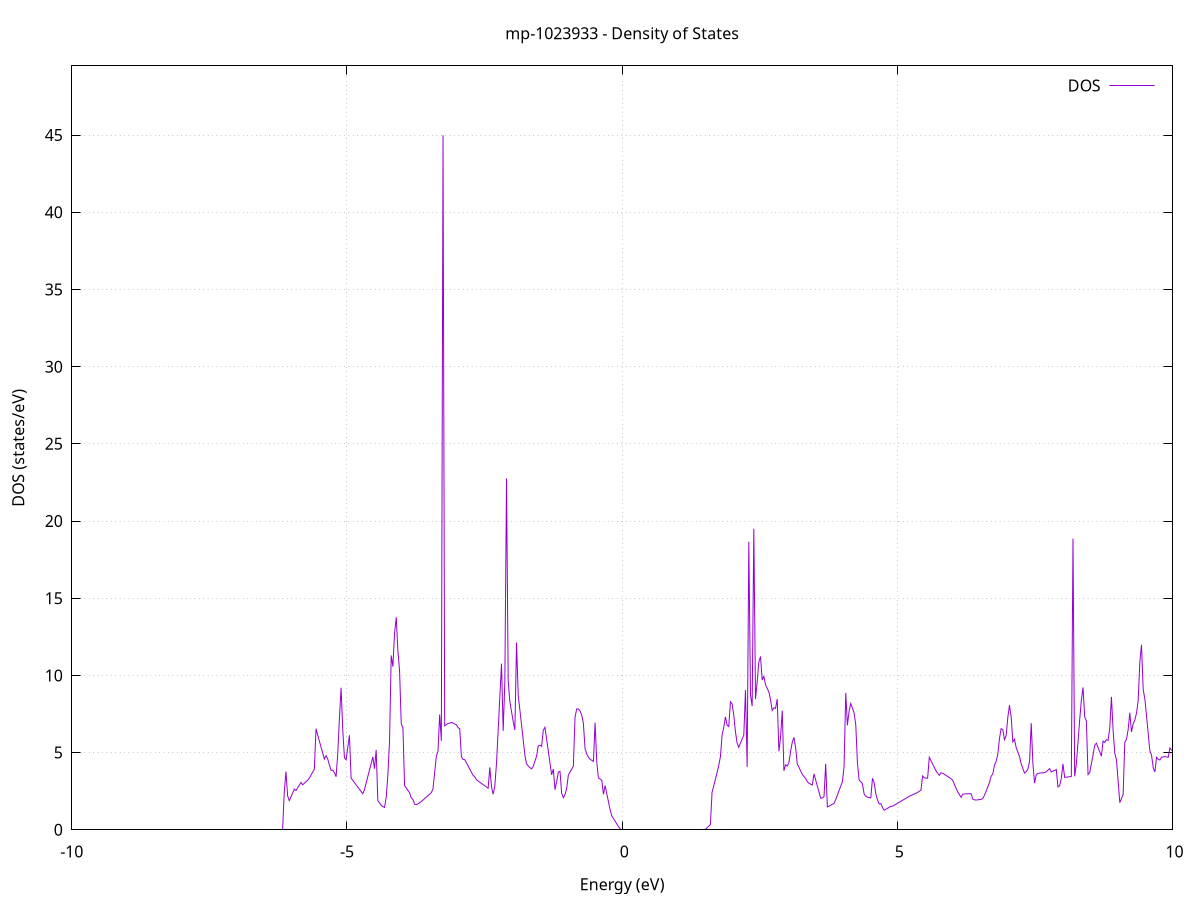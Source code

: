 set title 'mp-1023933 - Density of States'
set xlabel 'Energy (eV)'
set ylabel 'DOS (states/eV)'
set grid
set xrange [-10:10]
set yrange [0:49.481]
set xzeroaxis lt -1
set terminal png size 800,600
set output 'mp-1023933_dos_gnuplot.png'
plot '-' using 1:2 with lines title 'DOS'
-41.086800 0.000000
-41.056500 0.000000
-41.026100 0.000000
-40.995700 0.000000
-40.965400 0.000000
-40.935000 0.000000
-40.904600 0.000000
-40.874300 0.000000
-40.843900 0.000000
-40.813600 0.000000
-40.783200 0.000000
-40.752800 0.000000
-40.722500 0.000000
-40.692100 0.000000
-40.661700 0.000000
-40.631400 0.000000
-40.601000 0.000000
-40.570700 0.000000
-40.540300 0.000000
-40.509900 0.000000
-40.479600 0.000000
-40.449200 0.000000
-40.418800 0.000000
-40.388500 0.000000
-40.358100 0.000000
-40.327800 0.000000
-40.297400 0.000000
-40.267000 0.000000
-40.236700 0.000000
-40.206300 0.000000
-40.175900 0.000000
-40.145600 0.000000
-40.115200 0.000000
-40.084900 0.000000
-40.054500 0.000000
-40.024100 0.000000
-39.993800 0.000000
-39.963400 0.000000
-39.933000 0.000000
-39.902700 0.000000
-39.872300 0.000000
-39.841900 0.000000
-39.811600 0.000000
-39.781200 0.000000
-39.750900 0.000000
-39.720500 0.000000
-39.690100 0.000000
-39.659800 0.000000
-39.629400 0.000000
-39.599000 0.000000
-39.568700 0.000000
-39.538300 0.000000
-39.508000 0.000000
-39.477600 0.000000
-39.447200 0.000000
-39.416900 0.000000
-39.386500 0.000000
-39.356100 0.000000
-39.325800 0.000000
-39.295400 0.000000
-39.265100 0.000000
-39.234700 0.000000
-39.204300 0.000000
-39.174000 0.000000
-39.143600 0.000000
-39.113200 0.000000
-39.082900 0.000000
-39.052500 0.000000
-39.022200 0.000000
-38.991800 0.000000
-38.961400 0.000000
-38.931100 0.000000
-38.900700 0.000000
-38.870300 0.000000
-38.840000 0.000000
-38.809600 0.000000
-38.779300 0.000000
-38.748900 0.000000
-38.718500 0.000000
-38.688200 0.000000
-38.657800 0.000000
-38.627400 0.000000
-38.597100 0.000000
-38.566700 0.000000
-38.536300 0.000000
-38.506000 0.000000
-38.475600 0.000000
-38.445300 0.000000
-38.414900 0.000000
-38.384500 0.000000
-38.354200 0.000000
-38.323800 29.496400
-38.293400 58.348900
-38.263100 19.267800
-38.232700 28.532500
-38.202400 106.296200
-38.172000 66.115600
-38.141600 41.484200
-38.111300 0.000000
-38.080900 0.000000
-38.050500 0.000000
-38.020200 0.000000
-37.989800 0.000000
-37.959500 0.000000
-37.929100 0.000000
-37.898700 0.000000
-37.868400 0.000000
-37.838000 0.000000
-37.807600 0.000000
-37.777300 0.000000
-37.746900 0.000000
-37.716600 0.000000
-37.686200 0.000000
-37.655800 0.000000
-37.625500 0.000000
-37.595100 0.000000
-37.564700 0.000000
-37.534400 0.000000
-37.504000 0.000000
-37.473600 0.000000
-37.443300 0.000000
-37.412900 0.000000
-37.382600 0.000000
-37.352200 0.000000
-37.321800 0.000000
-37.291500 0.000000
-37.261100 0.000000
-37.230700 0.000000
-37.200400 0.000000
-37.170000 0.000000
-37.139700 0.000000
-37.109300 0.000000
-37.078900 0.000000
-37.048600 0.000000
-37.018200 0.000000
-36.987800 0.000000
-36.957500 0.000000
-36.927100 0.000000
-36.896800 0.000000
-36.866400 0.000000
-36.836000 0.000000
-36.805700 0.000000
-36.775300 0.000000
-36.744900 0.000000
-36.714600 0.000000
-36.684200 0.000000
-36.653900 0.000000
-36.623500 0.000000
-36.593100 0.000000
-36.562800 0.000000
-36.532400 0.000000
-36.502000 0.000000
-36.471700 0.000000
-36.441300 0.000000
-36.411000 0.000000
-36.380600 0.000000
-36.350200 0.000000
-36.319900 0.000000
-36.289500 0.000000
-36.259100 0.000000
-36.228800 0.000000
-36.198400 0.000000
-36.168000 0.000000
-36.137700 0.000000
-36.107300 0.000000
-36.077000 0.000000
-36.046600 0.000000
-36.016200 0.000000
-35.985900 0.000000
-35.955500 0.000000
-35.925100 0.000000
-35.894800 0.000000
-35.864400 0.000000
-35.834100 0.000000
-35.803700 0.000000
-35.773300 0.000000
-35.743000 0.000000
-35.712600 0.000000
-35.682200 0.000000
-35.651900 0.000000
-35.621500 0.000000
-35.591200 0.000000
-35.560800 0.000000
-35.530400 0.000000
-35.500100 0.000000
-35.469700 0.000000
-35.439300 0.000000
-35.409000 0.000000
-35.378600 0.000000
-35.348300 0.000000
-35.317900 0.000000
-35.287500 0.000000
-35.257200 0.000000
-35.226800 0.000000
-35.196400 0.000000
-35.166100 0.000000
-35.135700 0.000000
-35.105400 0.000000
-35.075000 0.000000
-35.044600 0.000000
-35.014300 0.000000
-34.983900 0.000000
-34.953500 0.000000
-34.923200 0.000000
-34.892800 0.000000
-34.862400 0.000000
-34.832100 0.000000
-34.801700 0.000000
-34.771400 0.000000
-34.741000 0.000000
-34.710600 0.000000
-34.680300 0.000000
-34.649900 0.000000
-34.619500 0.000000
-34.589200 0.000000
-34.558800 0.000000
-34.528500 0.000000
-34.498100 0.000000
-34.467700 0.000000
-34.437400 0.000000
-34.407000 0.000000
-34.376600 0.000000
-34.346300 0.000000
-34.315900 0.000000
-34.285600 0.000000
-34.255200 0.000000
-34.224800 0.000000
-34.194500 0.000000
-34.164100 0.000000
-34.133700 0.000000
-34.103400 0.000000
-34.073000 0.000000
-34.042700 0.000000
-34.012300 0.000000
-33.981900 0.000000
-33.951600 0.000000
-33.921200 0.000000
-33.890800 0.000000
-33.860500 0.000000
-33.830100 0.000000
-33.799700 0.000000
-33.769400 0.000000
-33.739000 0.000000
-33.708700 0.000000
-33.678300 0.000000
-33.647900 0.000000
-33.617600 0.000000
-33.587200 0.000000
-33.556800 0.000000
-33.526500 0.000000
-33.496100 0.000000
-33.465800 0.000000
-33.435400 0.000000
-33.405000 0.000000
-33.374700 0.000000
-33.344300 0.000000
-33.313900 0.000000
-33.283600 0.000000
-33.253200 0.000000
-33.222900 0.000000
-33.192500 0.000000
-33.162100 0.000000
-33.131800 0.000000
-33.101400 0.000000
-33.071000 0.000000
-33.040700 0.000000
-33.010300 0.000000
-32.980000 0.000000
-32.949600 0.000000
-32.919200 0.000000
-32.888900 0.000000
-32.858500 0.000000
-32.828100 0.000000
-32.797800 0.000000
-32.767400 0.000000
-32.737100 0.000000
-32.706700 0.000000
-32.676300 0.000000
-32.646000 0.000000
-32.615600 0.000000
-32.585200 0.000000
-32.554900 0.000000
-32.524500 0.000000
-32.494100 0.000000
-32.463800 0.000000
-32.433400 0.000000
-32.403100 0.000000
-32.372700 0.000000
-32.342300 0.000000
-32.312000 0.000000
-32.281600 0.000000
-32.251200 0.000000
-32.220900 0.000000
-32.190500 0.000000
-32.160200 0.000000
-32.129800 0.000000
-32.099400 0.000000
-32.069100 0.000000
-32.038700 0.000000
-32.008300 0.000000
-31.978000 0.000000
-31.947600 0.000000
-31.917300 0.000000
-31.886900 0.000000
-31.856500 0.000000
-31.826200 0.000000
-31.795800 0.000000
-31.765400 0.000000
-31.735100 0.000000
-31.704700 0.000000
-31.674400 0.000000
-31.644000 0.000000
-31.613600 0.000000
-31.583300 0.000000
-31.552900 0.000000
-31.522500 0.000000
-31.492200 0.000000
-31.461800 0.000000
-31.431500 0.000000
-31.401100 0.000000
-31.370700 0.000000
-31.340400 0.000000
-31.310000 0.000000
-31.279600 0.000000
-31.249300 0.000000
-31.218900 0.000000
-31.188500 0.000000
-31.158200 0.000000
-31.127800 0.000000
-31.097500 0.000000
-31.067100 0.000000
-31.036700 0.000000
-31.006400 0.000000
-30.976000 0.000000
-30.945600 0.000000
-30.915300 0.000000
-30.884900 0.000000
-30.854600 0.000000
-30.824200 0.000000
-30.793800 0.000000
-30.763500 0.000000
-30.733100 0.000000
-30.702700 0.000000
-30.672400 0.000000
-30.642000 0.000000
-30.611700 0.000000
-30.581300 0.000000
-30.550900 0.000000
-30.520600 0.000000
-30.490200 0.000000
-30.459800 0.000000
-30.429500 0.000000
-30.399100 0.000000
-30.368800 0.000000
-30.338400 0.000000
-30.308000 0.000000
-30.277700 0.000000
-30.247300 0.000000
-30.216900 0.000000
-30.186600 0.000000
-30.156200 0.000000
-30.125900 0.000000
-30.095500 0.000000
-30.065100 0.000000
-30.034800 0.000000
-30.004400 0.000000
-29.974000 0.000000
-29.943700 0.000000
-29.913300 0.000000
-29.882900 0.000000
-29.852600 0.000000
-29.822200 0.000000
-29.791900 0.000000
-29.761500 0.000000
-29.731100 0.000000
-29.700800 0.000000
-29.670400 0.000000
-29.640000 0.000000
-29.609700 0.000000
-29.579300 0.000000
-29.549000 0.000000
-29.518600 0.000000
-29.488200 0.000000
-29.457900 0.000000
-29.427500 0.000000
-29.397100 0.000000
-29.366800 0.000000
-29.336400 0.000000
-29.306100 0.000000
-29.275700 0.000000
-29.245300 0.000000
-29.215000 0.000000
-29.184600 0.000000
-29.154200 0.000000
-29.123900 0.000000
-29.093500 0.000000
-29.063200 0.000000
-29.032800 0.000000
-29.002400 0.000000
-28.972100 0.000000
-28.941700 0.000000
-28.911300 0.000000
-28.881000 0.000000
-28.850600 0.000000
-28.820200 0.000000
-28.789900 0.000000
-28.759500 0.000000
-28.729200 0.000000
-28.698800 0.000000
-28.668400 0.000000
-28.638100 0.000000
-28.607700 0.000000
-28.577300 0.000000
-28.547000 0.000000
-28.516600 0.000000
-28.486300 0.000000
-28.455900 0.000000
-28.425500 0.000000
-28.395200 0.000000
-28.364800 0.000000
-28.334400 0.000000
-28.304100 0.000000
-28.273700 0.000000
-28.243400 0.000000
-28.213000 0.000000
-28.182600 0.000000
-28.152300 0.000000
-28.121900 0.000000
-28.091500 0.000000
-28.061200 0.000000
-28.030800 0.000000
-28.000500 0.000000
-27.970100 0.000000
-27.939700 0.000000
-27.909400 0.000000
-27.879000 0.000000
-27.848600 0.000000
-27.818300 0.000000
-27.787900 0.000000
-27.757600 0.000000
-27.727200 0.000000
-27.696800 0.000000
-27.666500 0.000000
-27.636100 0.000000
-27.605700 0.000000
-27.575400 0.000000
-27.545000 0.000000
-27.514600 0.000000
-27.484300 0.000000
-27.453900 0.000000
-27.423600 0.000000
-27.393200 0.000000
-27.362800 0.000000
-27.332500 0.000000
-27.302100 0.000000
-27.271700 0.000000
-27.241400 0.000000
-27.211000 0.000000
-27.180700 0.000000
-27.150300 0.000000
-27.119900 0.000000
-27.089600 0.000000
-27.059200 0.000000
-27.028800 0.000000
-26.998500 0.000000
-26.968100 0.000000
-26.937800 0.000000
-26.907400 0.000000
-26.877000 0.000000
-26.846700 0.000000
-26.816300 0.000000
-26.785900 0.000000
-26.755600 0.000000
-26.725200 0.000000
-26.694900 0.000000
-26.664500 0.000000
-26.634100 0.000000
-26.603800 0.000000
-26.573400 0.000000
-26.543000 0.000000
-26.512700 0.000000
-26.482300 0.000000
-26.452000 0.000000
-26.421600 0.000000
-26.391200 0.000000
-26.360900 0.000000
-26.330500 0.000000
-26.300100 0.000000
-26.269800 0.000000
-26.239400 0.000000
-26.209000 0.000000
-26.178700 0.000000
-26.148300 0.000000
-26.118000 0.000000
-26.087600 0.000000
-26.057200 0.000000
-26.026900 0.000000
-25.996500 0.000000
-25.966100 0.000000
-25.935800 0.000000
-25.905400 0.000000
-25.875100 0.000000
-25.844700 0.000000
-25.814300 0.000000
-25.784000 0.000000
-25.753600 0.000000
-25.723200 0.000000
-25.692900 0.000000
-25.662500 0.000000
-25.632200 0.000000
-25.601800 0.000000
-25.571400 0.000000
-25.541100 0.000000
-25.510700 0.000000
-25.480300 0.000000
-25.450000 0.000000
-25.419600 0.000000
-25.389300 0.000000
-25.358900 0.000000
-25.328500 0.000000
-25.298200 0.000000
-25.267800 0.000000
-25.237400 0.000000
-25.207100 0.000000
-25.176700 0.000000
-25.146400 0.000000
-25.116000 0.000000
-25.085600 0.000000
-25.055300 0.000000
-25.024900 0.000000
-24.994500 0.000000
-24.964200 0.000000
-24.933800 0.000000
-24.903400 0.000000
-24.873100 0.000000
-24.842700 0.000000
-24.812400 0.000000
-24.782000 0.000000
-24.751600 0.000000
-24.721300 0.000000
-24.690900 0.000000
-24.660500 0.000000
-24.630200 0.000000
-24.599800 0.000000
-24.569500 0.000000
-24.539100 0.000000
-24.508700 0.000000
-24.478400 0.000000
-24.448000 0.000000
-24.417600 0.000000
-24.387300 0.000000
-24.356900 0.000000
-24.326600 0.000000
-24.296200 0.000000
-24.265800 0.000000
-24.235500 0.000000
-24.205100 0.000000
-24.174700 0.000000
-24.144400 0.000000
-24.114000 0.000000
-24.083700 0.000000
-24.053300 0.000000
-24.022900 0.000000
-23.992600 0.000000
-23.962200 0.000000
-23.931800 0.000000
-23.901500 0.000000
-23.871100 0.000000
-23.840700 0.000000
-23.810400 0.000000
-23.780000 0.000000
-23.749700 0.000000
-23.719300 0.000000
-23.688900 0.000000
-23.658600 0.000000
-23.628200 0.000000
-23.597800 0.000000
-23.567500 0.000000
-23.537100 0.000000
-23.506800 0.000000
-23.476400 0.000000
-23.446000 0.000000
-23.415700 0.000000
-23.385300 0.000000
-23.354900 0.000000
-23.324600 0.000000
-23.294200 0.000000
-23.263900 0.000000
-23.233500 0.000000
-23.203100 0.000000
-23.172800 0.000000
-23.142400 0.000000
-23.112000 0.000000
-23.081700 0.000000
-23.051300 0.000000
-23.021000 0.000000
-22.990600 0.000000
-22.960200 0.000000
-22.929900 0.000000
-22.899500 0.000000
-22.869100 0.000000
-22.838800 0.000000
-22.808400 0.000000
-22.778100 0.000000
-22.747700 0.000000
-22.717300 0.000000
-22.687000 0.000000
-22.656600 0.000000
-22.626200 0.000000
-22.595900 0.000000
-22.565500 0.000000
-22.535100 0.000000
-22.504800 0.000000
-22.474400 0.000000
-22.444100 0.000000
-22.413700 0.000000
-22.383300 0.000000
-22.353000 0.000000
-22.322600 0.000000
-22.292200 0.000000
-22.261900 0.000000
-22.231500 0.000000
-22.201200 0.000000
-22.170800 0.000000
-22.140400 0.000000
-22.110100 0.000000
-22.079700 0.000000
-22.049300 0.000000
-22.019000 0.000000
-21.988600 0.000000
-21.958300 0.000000
-21.927900 0.000000
-21.897500 0.000000
-21.867200 0.000000
-21.836800 0.000000
-21.806400 0.000000
-21.776100 0.000000
-21.745700 0.000000
-21.715400 0.000000
-21.685000 0.000000
-21.654600 0.000000
-21.624300 0.000000
-21.593900 0.000000
-21.563500 0.000000
-21.533200 0.000000
-21.502800 0.000000
-21.472500 0.000000
-21.442100 0.000000
-21.411700 0.000000
-21.381400 0.000000
-21.351000 0.000000
-21.320600 0.000000
-21.290300 0.000000
-21.259900 0.000000
-21.229500 0.000000
-21.199200 0.000000
-21.168800 0.000000
-21.138500 0.000000
-21.108100 0.000000
-21.077700 0.000000
-21.047400 0.000000
-21.017000 0.000000
-20.986600 0.000000
-20.956300 0.000000
-20.925900 0.000000
-20.895600 0.000000
-20.865200 0.000000
-20.834800 0.000000
-20.804500 0.000000
-20.774100 0.000000
-20.743700 0.000000
-20.713400 0.000000
-20.683000 0.000000
-20.652700 0.000000
-20.622300 0.000000
-20.591900 0.000000
-20.561600 0.000000
-20.531200 0.000000
-20.500800 0.000000
-20.470500 0.000000
-20.440100 0.000000
-20.409800 0.000000
-20.379400 0.000000
-20.349000 0.000000
-20.318700 0.000000
-20.288300 0.000000
-20.257900 0.000000
-20.227600 0.000000
-20.197200 0.000000
-20.166900 0.000000
-20.136500 0.000000
-20.106100 0.000000
-20.075800 0.000000
-20.045400 0.000000
-20.015000 0.000000
-19.984700 0.000000
-19.954300 0.000000
-19.923900 0.000000
-19.893600 0.000000
-19.863200 0.000000
-19.832900 0.000000
-19.802500 0.000000
-19.772100 0.000000
-19.741800 0.000000
-19.711400 0.000000
-19.681000 0.000000
-19.650700 0.000000
-19.620300 0.000000
-19.590000 0.000000
-19.559600 0.000000
-19.529200 0.000000
-19.498900 0.000000
-19.468500 0.000000
-19.438100 0.000000
-19.407800 0.000000
-19.377400 0.000000
-19.347100 0.000000
-19.316700 0.000000
-19.286300 0.000000
-19.256000 0.000000
-19.225600 0.000000
-19.195200 0.000000
-19.164900 0.000000
-19.134500 0.000000
-19.104200 0.000000
-19.073800 0.000000
-19.043400 0.000000
-19.013100 0.000000
-18.982700 0.000000
-18.952300 0.000000
-18.922000 0.000000
-18.891600 0.000000
-18.861200 0.000000
-18.830900 0.000000
-18.800500 0.000000
-18.770200 0.000000
-18.739800 0.000000
-18.709400 0.000000
-18.679100 0.000000
-18.648700 0.000000
-18.618300 0.000000
-18.588000 0.000000
-18.557600 0.000000
-18.527300 0.000000
-18.496900 0.000000
-18.466500 0.000000
-18.436200 0.000000
-18.405800 0.000000
-18.375400 0.000000
-18.345100 0.000000
-18.314700 0.000000
-18.284400 0.000000
-18.254000 0.000000
-18.223600 0.000000
-18.193300 0.000000
-18.162900 0.000000
-18.132500 0.000000
-18.102200 0.000000
-18.071800 0.000000
-18.041500 0.000000
-18.011100 0.000000
-17.980700 0.000000
-17.950400 0.000000
-17.920000 0.000000
-17.889600 0.000000
-17.859300 0.000000
-17.828900 0.000000
-17.798600 0.000000
-17.768200 0.000000
-17.737800 0.000000
-17.707500 0.000000
-17.677100 0.000000
-17.646700 0.000000
-17.616400 0.000000
-17.586000 0.000000
-17.555600 0.000000
-17.525300 0.000000
-17.494900 0.000000
-17.464600 0.000000
-17.434200 0.000000
-17.403800 0.000000
-17.373500 0.000000
-17.343100 0.000000
-17.312700 0.000000
-17.282400 0.000000
-17.252000 0.000000
-17.221700 0.000000
-17.191300 0.000000
-17.160900 0.000000
-17.130600 0.000000
-17.100200 0.000000
-17.069800 0.000000
-17.039500 0.000000
-17.009100 0.000000
-16.978800 0.000000
-16.948400 0.000000
-16.918000 0.000000
-16.887700 0.000000
-16.857300 0.000000
-16.826900 0.000000
-16.796600 0.000000
-16.766200 0.000000
-16.735900 0.000000
-16.705500 0.000000
-16.675100 0.000000
-16.644800 0.000000
-16.614400 0.000000
-16.584000 0.000000
-16.553700 0.000000
-16.523300 0.000000
-16.493000 0.000000
-16.462600 0.000000
-16.432200 0.000000
-16.401900 0.000000
-16.371500 0.000000
-16.341100 0.000000
-16.310800 0.000000
-16.280400 0.000000
-16.250000 0.000000
-16.219700 0.000000
-16.189300 0.000000
-16.159000 0.000000
-16.128600 0.000000
-16.098200 0.000000
-16.067900 0.000000
-16.037500 0.000000
-16.007100 0.000000
-15.976800 0.000000
-15.946400 0.000000
-15.916100 0.000000
-15.885700 0.000000
-15.855300 0.000000
-15.825000 0.000000
-15.794600 0.000000
-15.764200 0.000000
-15.733900 0.000000
-15.703500 0.000000
-15.673200 0.000000
-15.642800 0.000000
-15.612400 0.000000
-15.582100 0.000000
-15.551700 0.000000
-15.521300 0.000000
-15.491000 0.000000
-15.460600 0.000000
-15.430300 0.000000
-15.399900 0.000000
-15.369500 0.000000
-15.339200 0.000000
-15.308800 0.000000
-15.278400 0.000000
-15.248100 0.000000
-15.217700 0.000000
-15.187400 0.000000
-15.157000 0.000000
-15.126600 0.000000
-15.096300 0.000000
-15.065900 0.000000
-15.035500 0.000000
-15.005200 0.000000
-14.974800 0.000000
-14.944400 0.000000
-14.914100 0.000000
-14.883700 0.000000
-14.853400 0.000000
-14.823000 0.000000
-14.792600 0.000000
-14.762300 0.000000
-14.731900 0.000000
-14.701500 0.000000
-14.671200 0.000000
-14.640800 0.134700
-14.610500 0.424600
-14.580100 0.714500
-14.549700 1.004400
-14.519400 1.294300
-14.489000 1.584200
-14.458600 0.914800
-14.428300 0.944900
-14.397900 0.974900
-14.367600 1.005000
-14.337200 1.035000
-14.306800 1.065100
-14.276500 1.095100
-14.246100 1.125200
-14.215700 1.155200
-14.185400 1.185300
-14.155000 1.215400
-14.124700 1.215500
-14.094300 1.206200
-14.063900 1.196900
-14.033600 1.187600
-14.003200 1.178300
-13.972800 1.188600
-13.942500 1.207400
-13.912100 1.226300
-13.881700 1.245100
-13.851400 1.263900
-13.821000 1.282700
-13.790700 1.301500
-13.760300 1.320300
-13.729900 1.339100
-13.699600 1.357900
-13.669200 1.376800
-13.638800 1.395600
-13.608500 1.414400
-13.578100 1.448000
-13.547800 1.494300
-13.517400 1.528400
-13.487000 1.562400
-13.456700 1.596500
-13.426300 1.940300
-13.395900 2.917000
-13.365600 4.099300
-13.335200 4.200800
-13.304900 3.703500
-13.274500 3.863900
-13.244100 4.024200
-13.213800 4.184600
-13.183400 4.337000
-13.153000 4.397000
-13.122700 4.406500
-13.092300 4.447800
-13.062000 4.560500
-13.031600 4.712700
-13.001200 5.090900
-12.970900 5.486300
-12.940500 5.897900
-12.910100 6.309500
-12.879800 6.816300
-12.849400 7.305100
-12.819100 9.282100
-12.788700 8.605200
-12.758300 7.947500
-12.728000 7.294800
-12.697600 6.767500
-12.667200 7.798800
-12.636900 8.864500
-12.606500 9.169500
-12.576100 10.000600
-12.545800 12.288400
-12.515400 10.284600
-12.485100 6.113000
-12.454700 6.286000
-12.424300 7.433200
-12.394000 4.309400
-12.363600 1.185600
-12.333200 0.000000
-12.302900 0.000000
-12.272500 0.000000
-12.242200 0.000000
-12.211800 0.000000
-12.181400 0.000000
-12.151100 0.000000
-12.120700 0.000000
-12.090300 0.000000
-12.060000 0.000000
-12.029600 0.000000
-11.999300 0.000000
-11.968900 0.000000
-11.938500 0.000000
-11.908200 0.000000
-11.877800 0.000000
-11.847400 0.000000
-11.817100 0.000000
-11.786700 0.000000
-11.756400 0.000000
-11.726000 0.000000
-11.695600 0.000000
-11.665300 0.000000
-11.634900 0.000000
-11.604500 0.000000
-11.574200 0.000000
-11.543800 0.000000
-11.513500 0.000000
-11.483100 0.000000
-11.452700 0.000000
-11.422400 0.000000
-11.392000 0.000000
-11.361600 0.000000
-11.331300 0.000000
-11.300900 0.000000
-11.270500 0.000000
-11.240200 0.000000
-11.209800 0.000000
-11.179500 0.000000
-11.149100 0.000000
-11.118700 0.000000
-11.088400 0.000000
-11.058000 0.000000
-11.027600 0.000000
-10.997300 0.000000
-10.966900 0.000000
-10.936600 0.000000
-10.906200 0.000000
-10.875800 0.000000
-10.845500 0.000000
-10.815100 0.000000
-10.784700 0.000000
-10.754400 0.000000
-10.724000 0.000000
-10.693700 0.000000
-10.663300 0.000000
-10.632900 0.000000
-10.602600 0.000000
-10.572200 0.000000
-10.541800 0.000000
-10.511500 0.000000
-10.481100 0.000000
-10.450800 0.000000
-10.420400 0.000000
-10.390000 0.000000
-10.359700 0.000000
-10.329300 0.000000
-10.298900 0.000000
-10.268600 0.000000
-10.238200 0.000000
-10.207800 0.000000
-10.177500 0.000000
-10.147100 0.000000
-10.116800 0.000000
-10.086400 0.000000
-10.056000 0.000000
-10.025700 0.000000
-9.995300 0.000000
-9.964900 0.000000
-9.934600 0.000000
-9.904200 0.000000
-9.873900 0.000000
-9.843500 0.000000
-9.813100 0.000000
-9.782800 0.000000
-9.752400 0.000000
-9.722000 0.000000
-9.691700 0.000000
-9.661300 0.000000
-9.631000 0.000000
-9.600600 0.000000
-9.570200 0.000000
-9.539900 0.000000
-9.509500 0.000000
-9.479100 0.000000
-9.448800 0.000000
-9.418400 0.000000
-9.388100 0.000000
-9.357700 0.000000
-9.327300 0.000000
-9.297000 0.000000
-9.266600 0.000000
-9.236200 0.000000
-9.205900 0.000000
-9.175500 0.000000
-9.145200 0.000000
-9.114800 0.000000
-9.084400 0.000000
-9.054100 0.000000
-9.023700 0.000000
-8.993300 0.000000
-8.963000 0.000000
-8.932600 0.000000
-8.902200 0.000000
-8.871900 0.000000
-8.841500 0.000000
-8.811200 0.000000
-8.780800 0.000000
-8.750400 0.000000
-8.720100 0.000000
-8.689700 0.000000
-8.659300 0.000000
-8.629000 0.000000
-8.598600 0.000000
-8.568300 0.000000
-8.537900 0.000000
-8.507500 0.000000
-8.477200 0.000000
-8.446800 0.000000
-8.416400 0.000000
-8.386100 0.000000
-8.355700 0.000000
-8.325400 0.000000
-8.295000 0.000000
-8.264600 0.000000
-8.234300 0.000000
-8.203900 0.000000
-8.173500 0.000000
-8.143200 0.000000
-8.112800 0.000000
-8.082500 0.000000
-8.052100 0.000000
-8.021700 0.000000
-7.991400 0.000000
-7.961000 0.000000
-7.930600 0.000000
-7.900300 0.000000
-7.869900 0.000000
-7.839600 0.000000
-7.809200 0.000000
-7.778800 0.000000
-7.748500 0.000000
-7.718100 0.000000
-7.687700 0.000000
-7.657400 0.000000
-7.627000 0.000000
-7.596600 0.000000
-7.566300 0.000000
-7.535900 0.000000
-7.505600 0.000000
-7.475200 0.000000
-7.444800 0.000000
-7.414500 0.000000
-7.384100 0.000000
-7.353700 0.000000
-7.323400 0.000000
-7.293000 0.000000
-7.262700 0.000000
-7.232300 0.000000
-7.201900 0.000000
-7.171600 0.000000
-7.141200 0.000000
-7.110800 0.000000
-7.080500 0.000000
-7.050100 0.000000
-7.019800 0.000000
-6.989400 0.000000
-6.959000 0.000000
-6.928700 0.000000
-6.898300 0.000000
-6.867900 0.000000
-6.837600 0.000000
-6.807200 0.000000
-6.776900 0.000000
-6.746500 0.000000
-6.716100 0.000000
-6.685800 0.000000
-6.655400 0.000000
-6.625000 0.000000
-6.594700 0.000000
-6.564300 0.000000
-6.534000 0.000000
-6.503600 0.000000
-6.473200 0.000000
-6.442900 0.000000
-6.412500 0.000000
-6.382100 0.000000
-6.351800 0.000000
-6.321400 0.000000
-6.291000 0.000000
-6.260700 0.000000
-6.230300 0.000000
-6.200000 0.000000
-6.169600 0.017300
-6.139200 2.454400
-6.108900 3.767900
-6.078500 2.199300
-6.048100 1.887300
-6.017800 2.130700
-5.987400 2.382000
-5.957100 2.633300
-5.926700 2.535400
-5.896300 2.711000
-5.866000 2.886700
-5.835600 3.062400
-5.805200 2.911900
-5.774900 3.012400
-5.744500 3.112800
-5.714200 3.213300
-5.683800 3.345200
-5.653400 3.537600
-5.623100 3.731000
-5.592700 3.924400
-5.562300 6.546100
-5.532000 6.138600
-5.501600 5.749100
-5.471300 5.359600
-5.440900 4.970000
-5.410500 4.580500
-5.380200 4.798400
-5.349800 4.585000
-5.319400 4.194400
-5.289100 3.848600
-5.258700 3.861800
-5.228300 3.694600
-5.198000 3.436900
-5.167600 4.908400
-5.137300 7.181100
-5.106900 9.199800
-5.076500 6.466700
-5.046200 4.665500
-5.015800 4.530400
-4.985400 5.327200
-4.955100 6.124100
-4.924700 3.343300
-4.894400 3.198700
-4.864000 3.054200
-4.833600 2.909700
-4.803300 2.765100
-4.772900 2.620600
-4.742500 2.476100
-4.712200 2.331500
-4.681800 2.598500
-4.651500 3.022400
-4.621100 3.446300
-4.590700 3.870200
-4.560400 4.294100
-4.530000 4.718000
-4.499600 3.959600
-4.469300 5.172500
-4.438900 1.882500
-4.408600 1.741500
-4.378200 1.600500
-4.347800 1.500200
-4.317500 1.446900
-4.287100 2.103700
-4.256700 3.551100
-4.226400 5.743900
-4.196000 11.290300
-4.165700 10.567400
-4.135300 12.726200
-4.104900 13.766700
-4.074600 11.588100
-4.044200 10.291900
-4.013800 6.874900
-3.983500 6.601800
-3.953100 2.866100
-3.922700 2.709600
-3.892400 2.553100
-3.862000 2.396700
-3.831700 2.063500
-3.801300 1.963300
-3.770900 1.663800
-3.740600 1.628600
-3.710200 1.680300
-3.679800 1.754700
-3.649500 1.829100
-3.619100 1.922800
-3.588800 2.019000
-3.558400 2.115300
-3.528000 2.211500
-3.497700 2.307800
-3.467300 2.404000
-3.436900 2.655200
-3.406600 3.704100
-3.376200 4.749500
-3.345900 5.113100
-3.315500 7.467400
-3.285100 5.763800
-3.254800 44.983000
-3.224400 6.733400
-3.194000 6.813500
-3.163700 6.893500
-3.133300 6.904200
-3.103000 6.953600
-3.072600 6.904000
-3.042200 6.855200
-3.011900 6.806500
-2.981500 6.617300
-2.951100 6.544200
-2.920800 4.729300
-2.890400 4.551100
-2.860100 4.544500
-2.829700 4.338400
-2.799300 4.132400
-2.769000 3.926300
-2.738600 3.720200
-2.708200 3.532600
-2.677900 3.430700
-2.647500 3.239100
-2.617100 3.160600
-2.586800 3.082200
-2.556400 3.003700
-2.526100 2.925300
-2.495700 2.846800
-2.465300 2.768400
-2.435000 2.689900
-2.404600 4.044200
-2.374200 2.791900
-2.343900 2.300000
-2.313500 2.842400
-2.283200 4.292200
-2.252800 6.448700
-2.222400 8.605200
-2.192100 10.761700
-2.161700 6.408900
-2.131300 9.574100
-2.101000 22.762100
-2.070600 9.627800
-2.040300 8.305200
-2.009900 7.648600
-1.979500 7.014300
-1.949200 6.465300
-1.918800 12.129100
-1.888400 8.706200
-1.858100 7.761900
-1.827700 6.785700
-1.797400 5.809400
-1.767000 4.833200
-1.736600 4.266500
-1.706300 4.130400
-1.675900 4.032100
-1.645500 3.942400
-1.615200 4.112900
-1.584800 4.441500
-1.554500 4.770000
-1.524100 5.435500
-1.493700 5.478100
-1.463400 5.404700
-1.433000 6.443700
-1.402600 6.638600
-1.372300 5.869300
-1.341900 5.100000
-1.311500 4.330700
-1.281200 3.561400
-1.250800 3.935400
-1.220500 2.597300
-1.190100 3.105200
-1.159700 3.732300
-1.129400 3.791700
-1.099000 2.361600
-1.068600 2.075700
-1.038300 2.284100
-1.007900 2.670300
-0.977600 3.543200
-0.947200 3.735200
-0.916800 3.927200
-0.886500 4.119300
-0.856100 7.282600
-0.825700 7.827900
-0.795400 7.823900
-0.765000 7.693700
-0.734700 7.438400
-0.704300 6.884900
-0.673900 5.262300
-0.643600 4.903900
-0.613200 4.713800
-0.582800 4.561800
-0.552500 4.499000
-0.522100 4.427900
-0.491800 6.940100
-0.461400 4.403400
-0.431000 3.357700
-0.400700 3.284700
-0.370300 3.211700
-0.339900 2.300900
-0.309600 2.862000
-0.279200 2.338000
-0.248800 1.813900
-0.218500 1.289900
-0.188100 0.897600
-0.157800 0.725100
-0.127400 0.552600
-0.097000 0.380000
-0.066700 0.207500
-0.036300 0.052700
-0.005900 0.000000
0.024400 0.000000
0.054800 0.000000
0.085100 0.000000
0.115500 0.000000
0.145900 0.000000
0.176200 0.000000
0.206600 0.000000
0.237000 0.000000
0.267300 0.000000
0.297700 0.000000
0.328000 0.000000
0.358400 0.000000
0.388800 0.000000
0.419100 0.000000
0.449500 0.000000
0.479900 0.000000
0.510200 0.000000
0.540600 0.000000
0.570900 0.000000
0.601300 0.000000
0.631700 0.000000
0.662000 0.000000
0.692400 0.000000
0.722800 0.000000
0.753100 0.000000
0.783500 0.000000
0.813800 0.000000
0.844200 0.000000
0.874600 0.000000
0.904900 0.000000
0.935300 0.000000
0.965700 0.000000
0.996000 0.000000
1.026400 0.000000
1.056800 0.000000
1.087100 0.000000
1.117500 0.000000
1.147800 0.000000
1.178200 0.000000
1.208600 0.000000
1.238900 0.000000
1.269300 0.000000
1.299700 0.000000
1.330000 0.000000
1.360400 0.000000
1.390700 0.000000
1.421100 0.000000
1.451500 0.000000
1.481800 0.000000
1.512200 0.022100
1.542600 0.125000
1.572900 0.228000
1.603300 0.330900
1.633600 2.426200
1.664000 2.848900
1.694400 3.271700
1.724700 3.694400
1.755100 4.165900
1.785500 4.738500
1.815800 6.126000
1.846200 6.633300
1.876500 7.317200
1.906900 6.778600
1.937300 6.682600
1.967600 8.292300
1.998000 8.156600
2.028400 7.414000
2.058700 6.349300
2.089100 5.617300
2.119400 5.337000
2.149800 5.622500
2.180200 5.873000
2.210500 6.133500
2.240900 9.047000
2.271300 4.069400
2.301600 18.661700
2.332000 8.717100
2.362400 8.012400
2.392700 19.501900
2.423100 8.463000
2.453400 9.574200
2.483800 10.867300
2.514200 11.222100
2.544500 9.703400
2.574900 9.937900
2.605300 9.392500
2.635600 9.158500
2.666000 8.924400
2.696300 8.432800
2.726700 7.727000
2.757100 7.894800
2.787400 7.864900
2.817800 8.470700
2.848200 5.080100
2.878500 5.988700
2.908900 7.713300
2.939200 3.818200
2.969600 4.211700
3.000000 4.124400
3.030300 4.351400
3.060700 5.073900
3.091100 5.671600
3.121400 5.986600
3.151800 5.324200
3.182100 4.271800
3.212500 4.045100
3.242900 3.818400
3.273200 3.591800
3.303600 3.443000
3.334000 3.324100
3.364300 3.126100
3.394700 3.011000
3.425000 2.954500
3.455400 2.898000
3.485800 3.627900
3.516100 3.230200
3.546500 2.832500
3.576900 2.434800
3.607200 2.043200
3.637600 2.061100
3.668000 2.146800
3.698300 4.273900
3.728700 1.476800
3.759000 1.535500
3.789400 1.594300
3.819800 1.653000
3.850100 1.711800
3.880500 1.956000
3.910900 2.244300
3.941200 2.532600
3.971600 2.820900
4.001900 3.109200
4.032300 4.096300
4.062700 8.864900
4.093000 6.769000
4.123400 7.682500
4.153800 8.177700
4.184100 7.873100
4.214500 7.568500
4.244800 6.800300
4.275200 4.340900
4.305600 3.231700
4.335900 3.109400
4.366300 2.987100
4.396700 2.319200
4.427000 2.171200
4.457400 2.114200
4.487700 2.088700
4.518100 2.064900
4.548500 3.334600
4.578800 3.046700
4.609200 2.325700
4.639600 1.942100
4.669900 1.668300
4.700300 1.692000
4.730700 1.440100
4.761000 1.264100
4.791400 1.326600
4.821700 1.389000
4.852100 1.451500
4.882500 1.513900
4.912800 1.531200
4.943200 1.592000
4.973600 1.655600
5.003900 1.719300
5.034300 1.782900
5.064600 1.846500
5.095000 1.910100
5.125400 1.973700
5.155700 2.037300
5.186100 2.100900
5.216500 2.164600
5.246800 2.217700
5.277200 2.266300
5.307500 2.314900
5.337900 2.363500
5.368300 2.421500
5.398600 2.488700
5.429000 2.562800
5.459400 3.490300
5.489700 3.369600
5.520100 3.340800
5.550400 3.343500
5.580800 4.693400
5.611200 4.476500
5.641500 4.259600
5.671900 4.042700
5.702300 3.825800
5.732600 3.662000
5.763000 3.529700
5.793300 3.689200
5.823700 3.663100
5.854100 3.592500
5.884400 3.522000
5.914800 3.451400
5.945200 3.380800
5.975500 3.310300
6.005900 3.211300
6.036300 2.936900
6.066600 2.691100
6.097000 2.457700
6.127300 2.277500
6.157700 2.102700
6.188100 2.298100
6.218400 2.321600
6.248800 2.325900
6.279200 2.330300
6.309500 2.334700
6.339900 2.339000
6.370200 1.990300
6.400600 1.940900
6.431000 1.924400
6.461300 1.939700
6.491700 1.954900
6.522100 1.970200
6.552400 2.023600
6.582800 2.230200
6.613100 2.501600
6.643500 2.772900
6.673900 3.044300
6.704200 3.463600
6.734600 3.616500
6.765000 4.196300
6.795300 4.431900
6.825700 4.892000
6.856000 5.906400
6.886400 6.554600
6.916800 6.483600
6.947100 5.841400
6.977500 6.090700
7.007900 7.292400
7.038200 8.069800
7.068600 7.323800
7.098900 5.693100
7.129300 5.865800
7.159700 5.320600
7.190000 5.030700
7.220400 4.740800
7.250800 4.271100
7.281100 3.961900
7.311500 3.678100
7.341900 3.762500
7.372200 3.934800
7.402600 4.421300
7.432900 6.911600
7.463300 4.307600
7.493700 3.022100
7.524000 3.555200
7.554400 3.657100
7.584800 3.668800
7.615100 3.680500
7.645500 3.692200
7.675800 3.704000
7.706200 3.753100
7.736600 3.858700
7.766900 3.964400
7.797300 3.748600
7.827700 3.800000
7.858000 3.851500
7.888400 3.903000
7.918700 2.775900
7.949100 2.850700
7.979500 3.325000
8.009800 4.269200
8.040200 3.396800
8.070600 3.406100
8.100900 3.419400
8.131300 3.435800
8.161600 3.455700
8.192000 18.860500
8.222400 3.469400
8.252700 4.242400
8.283100 5.657000
8.313500 7.125900
8.343800 8.387600
8.374200 9.221400
8.404500 7.318300
8.434900 7.063100
8.465300 3.586100
8.495600 3.697800
8.526000 4.285500
8.556400 4.848900
8.586700 5.474100
8.617100 5.608900
8.647500 5.327600
8.677800 5.046300
8.708200 4.765100
8.738500 5.743600
8.768900 5.657700
8.799300 5.833500
8.829600 5.787200
8.860000 6.597100
8.890400 8.610500
8.920700 6.445100
8.951100 4.964300
8.981400 4.538800
9.011800 3.164000
9.042200 1.759700
9.072500 2.017700
9.102900 2.285700
9.133300 5.664300
9.163600 5.858000
9.194000 6.489000
9.224300 7.579600
9.254700 6.336000
9.285100 6.861400
9.315400 7.111400
9.345800 7.554000
9.376200 8.361700
9.406500 10.854100
9.436900 11.981300
9.467200 9.090800
9.497600 8.487000
9.528000 7.365400
9.558300 6.243800
9.588700 5.122300
9.619100 4.843200
9.649400 4.026100
9.679800 3.743300
9.710200 4.695900
9.740500 4.565500
9.770900 4.517600
9.801200 4.703000
9.831600 4.728500
9.862000 4.734600
9.892300 4.716100
9.922700 4.697500
9.953100 5.300000
9.983400 5.164800
10.013800 5.051700
10.044100 4.976800
10.074500 4.901900
10.104900 4.827000
10.135200 4.944500
10.165600 5.129900
10.196000 5.342600
10.226300 5.672900
10.256700 7.031000
10.287000 6.320900
10.317400 5.610900
10.347800 5.102300
10.378100 7.442300
10.408500 4.702800
10.438900 4.861000
10.469200 5.019100
10.499600 4.909500
10.529900 4.973100
10.560300 5.292700
10.590700 4.331800
10.621000 4.192400
10.651400 3.944700
10.681800 3.953200
10.712100 3.993400
10.742500 12.338600
10.772800 7.490000
10.803200 5.806600
10.833600 4.966100
10.863900 5.073600
10.894300 9.138700
10.924700 8.791400
10.955000 8.444200
10.985400 11.591100
11.015800 8.136000
11.046100 8.016200
11.076500 7.896500
11.106800 6.632500
11.137200 6.508700
11.167600 4.770300
11.197900 6.049700
11.228300 9.979000
11.258700 9.772900
11.289000 15.146600
11.319400 11.127200
11.349700 9.836600
11.380100 8.089200
11.410500 6.755800
11.440800 6.065400
11.471200 5.696700
11.501600 5.328000
11.531900 4.959200
11.562300 6.762600
11.592600 10.593000
11.623000 8.926900
11.653400 7.716800
11.683700 6.650800
11.714100 5.744700
11.744500 5.584800
11.774800 4.799200
11.805200 5.181800
11.835500 5.925600
11.865900 6.378700
11.896300 4.767300
11.926600 5.055300
11.957000 5.343400
11.987400 4.092100
12.017700 3.941300
12.048100 7.835300
12.078400 6.832500
12.108800 6.565700
12.139200 6.790500
12.169500 10.714600
12.199900 9.431200
12.230300 8.081600
12.260600 8.136300
12.291000 6.941900
12.321400 5.976800
12.351700 5.168800
12.382100 4.479000
12.412400 3.896800
12.442800 3.336200
12.473200 2.807100
12.503500 4.262900
12.533900 7.119900
12.564300 5.930300
12.594600 6.815000
12.625000 7.782000
12.655300 6.186900
12.685700 6.845500
12.716100 6.836500
12.746400 5.473200
12.776800 5.607800
12.807200 5.978500
12.837500 6.665600
12.867900 7.602400
12.898200 9.261800
12.928600 9.055100
12.959000 6.228300
12.989300 6.284000
13.019700 5.868100
13.050100 4.788000
13.080400 4.535600
13.110800 4.382300
13.141100 4.405200
13.171500 4.455700
13.201900 4.700400
13.232200 4.945200
13.262600 11.195200
13.293000 7.288700
13.323300 4.669400
13.353700 4.548700
13.384100 10.155500
13.414400 8.768300
13.444800 4.850300
13.475100 4.959200
13.505500 5.087600
13.535900 6.757900
13.566200 5.624200
13.596600 6.355900
13.627000 9.713600
13.657300 8.060000
13.687700 7.954600
13.718000 4.961000
13.748400 4.111700
13.778800 4.436400
13.809100 4.266400
13.839500 4.520900
13.869900 4.789300
13.900200 5.209100
13.930600 5.696600
13.960900 6.184100
13.991300 5.617300
14.021700 5.622200
14.052000 5.627100
14.082400 5.632100
14.112800 5.707100
14.143100 5.822800
14.173500 5.955400
14.203800 6.471200
14.234200 7.181200
14.264600 8.178700
14.294900 7.876800
14.325300 8.931300
14.355700 8.204800
14.386000 5.919000
14.416400 6.547100
14.446700 5.758800
14.477100 4.970500
14.507500 4.487900
14.537800 8.018600
14.568200 7.619000
14.598600 7.192800
14.628900 6.565800
14.659300 6.291000
14.689700 6.150700
14.720000 6.199400
14.750400 6.397400
14.780700 8.660500
14.811100 7.452100
14.841500 12.554900
14.871800 6.263700
14.902200 5.572700
14.932600 6.232300
14.962900 6.413400
14.993300 6.152300
15.023600 5.891300
15.054000 5.890100
15.084400 5.432800
15.114700 5.553800
15.145100 5.674900
15.175500 6.006200
15.205800 7.342400
15.236200 9.766200
15.266500 5.399000
15.296900 5.416500
15.327300 4.837300
15.357600 4.809200
15.388000 6.069000
15.418400 5.451500
15.448700 5.482600
15.479100 5.700200
15.509400 4.931100
15.539800 4.916800
15.570200 4.952500
15.600500 4.988200
15.630900 5.023900
15.661300 4.504400
15.691600 4.562100
15.722000 4.629400
15.752300 4.725200
15.782700 4.881800
15.813100 5.768000
15.843400 6.877700
15.873800 5.478100
15.904200 4.990000
15.934500 5.698600
15.964900 5.431200
15.995300 5.397500
16.025600 5.426900
16.056000 5.828400
16.086300 5.665600
16.116700 7.067600
16.147100 8.276500
16.177400 7.639100
16.207800 6.993200
16.238200 3.032900
16.268500 2.388700
16.298900 1.881600
16.329200 1.886200
16.359600 1.890700
16.390000 1.895300
16.420300 1.886200
16.450700 4.542100
16.481100 2.583200
16.511400 1.788200
16.541800 1.773600
16.572100 1.759000
16.602500 1.744400
16.632900 1.729800
16.663200 1.715200
16.693600 1.700600
16.724000 1.686000
16.754300 1.671400
16.784700 1.410500
16.815000 1.039600
16.845400 1.060900
16.875800 0.345500
16.906100 0.000000
16.936500 0.000000
16.966900 0.000000
16.997200 0.000000
17.027600 0.000000
17.057900 0.000000
17.088300 0.000000
17.118700 0.000000
17.149000 0.000000
17.179400 0.000000
17.209800 0.000000
17.240100 0.000000
17.270500 0.000000
17.300900 0.000000
17.331200 0.000000
17.361600 0.000000
17.391900 0.000000
17.422300 0.000000
17.452700 0.000000
17.483000 0.000000
17.513400 0.000000
17.543800 0.000000
17.574100 0.000000
17.604500 0.000000
17.634800 0.000000
17.665200 0.000000
17.695600 0.000000
17.725900 0.000000
17.756300 0.000000
17.786700 0.000000
17.817000 0.000000
17.847400 0.000000
17.877700 0.000000
17.908100 0.000000
17.938500 0.000000
17.968800 0.000000
17.999200 0.000000
18.029600 0.000000
18.059900 0.000000
18.090300 0.000000
18.120600 0.000000
18.151000 0.000000
18.181400 0.000000
18.211700 0.000000
18.242100 0.000000
18.272500 0.000000
18.302800 0.000000
18.333200 0.000000
18.363600 0.000000
18.393900 0.000000
18.424300 0.000000
18.454600 0.000000
18.485000 0.000000
18.515400 0.000000
18.545700 0.000000
18.576100 0.000000
18.606500 0.000000
18.636800 0.000000
18.667200 0.000000
18.697500 0.000000
18.727900 0.000000
18.758300 0.000000
18.788600 0.000000
18.819000 0.000000
18.849400 0.000000
18.879700 0.000000
18.910100 0.000000
18.940400 0.000000
18.970800 0.000000
19.001200 0.000000
19.031500 0.000000
19.061900 0.000000
19.092300 0.000000
19.122600 0.000000
19.153000 0.000000
19.183300 0.000000
19.213700 0.000000
19.244100 0.000000
19.274400 0.000000
19.304800 0.000000
19.335200 0.000000
19.365500 0.000000
19.395900 0.000000
19.426200 0.000000
19.456600 0.000000
19.487000 0.000000
19.517300 0.000000
19.547700 0.000000
19.578100 0.000000
19.608400 0.000000
19.638800 0.000000
e
